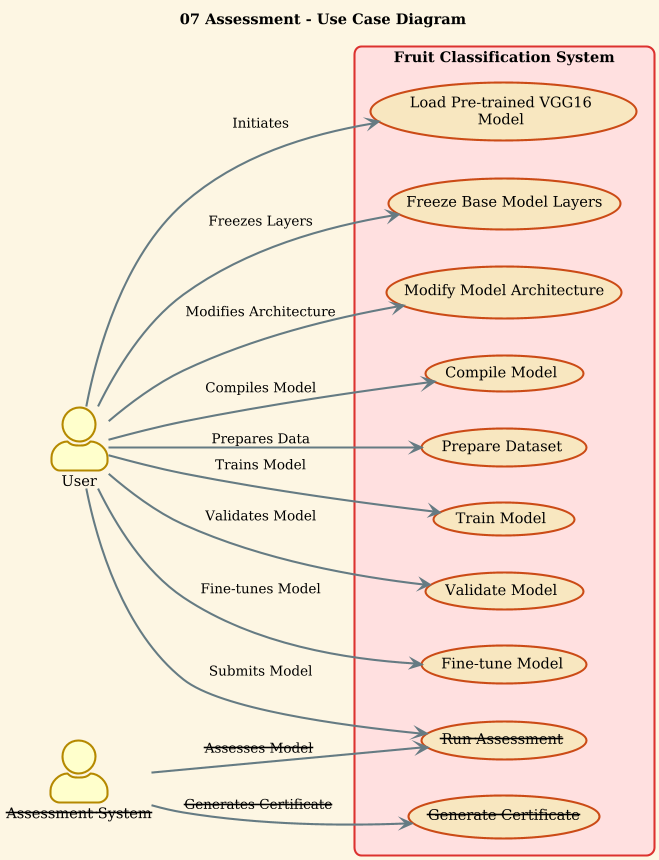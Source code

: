@startuml 07_usecase
title 07 Assessment - Use Case Diagram
left to right direction
!theme sunlust

actor "User" as User
actor "--Assessment System -- " as System

rectangle "Fruit Classification System" {
    usecase "Load Pre-trained VGG16 Model" as UC1
    usecase "Freeze Base Model Layers" as UC2
    usecase "Modify Model Architecture" as UC3
    usecase "Compile Model" as UC4
    usecase "Prepare Dataset" as UC5
    usecase "Train Model" as UC6
    usecase "Validate Model" as UC7
    usecase "Fine-tune Model" as UC8
    usecase "--Run Assessment-- " as UC9
    usecase "--Generate Certificate-- " as UC10
}

User --> UC1 : Initiates
User --> UC2 : Freezes Layers
User --> UC3 : Modifies Architecture
User --> UC4 : Compiles Model
User --> UC5 : Prepares Data
User --> UC6 : Trains Model
User --> UC7 : Validates Model
User --> UC8 : Fine-tunes Model
User --> UC9 : Submits Model
System --> UC9 : "--Assesses Model-- "
System --> UC10 : "--Generates Certificate-- "
@enduml